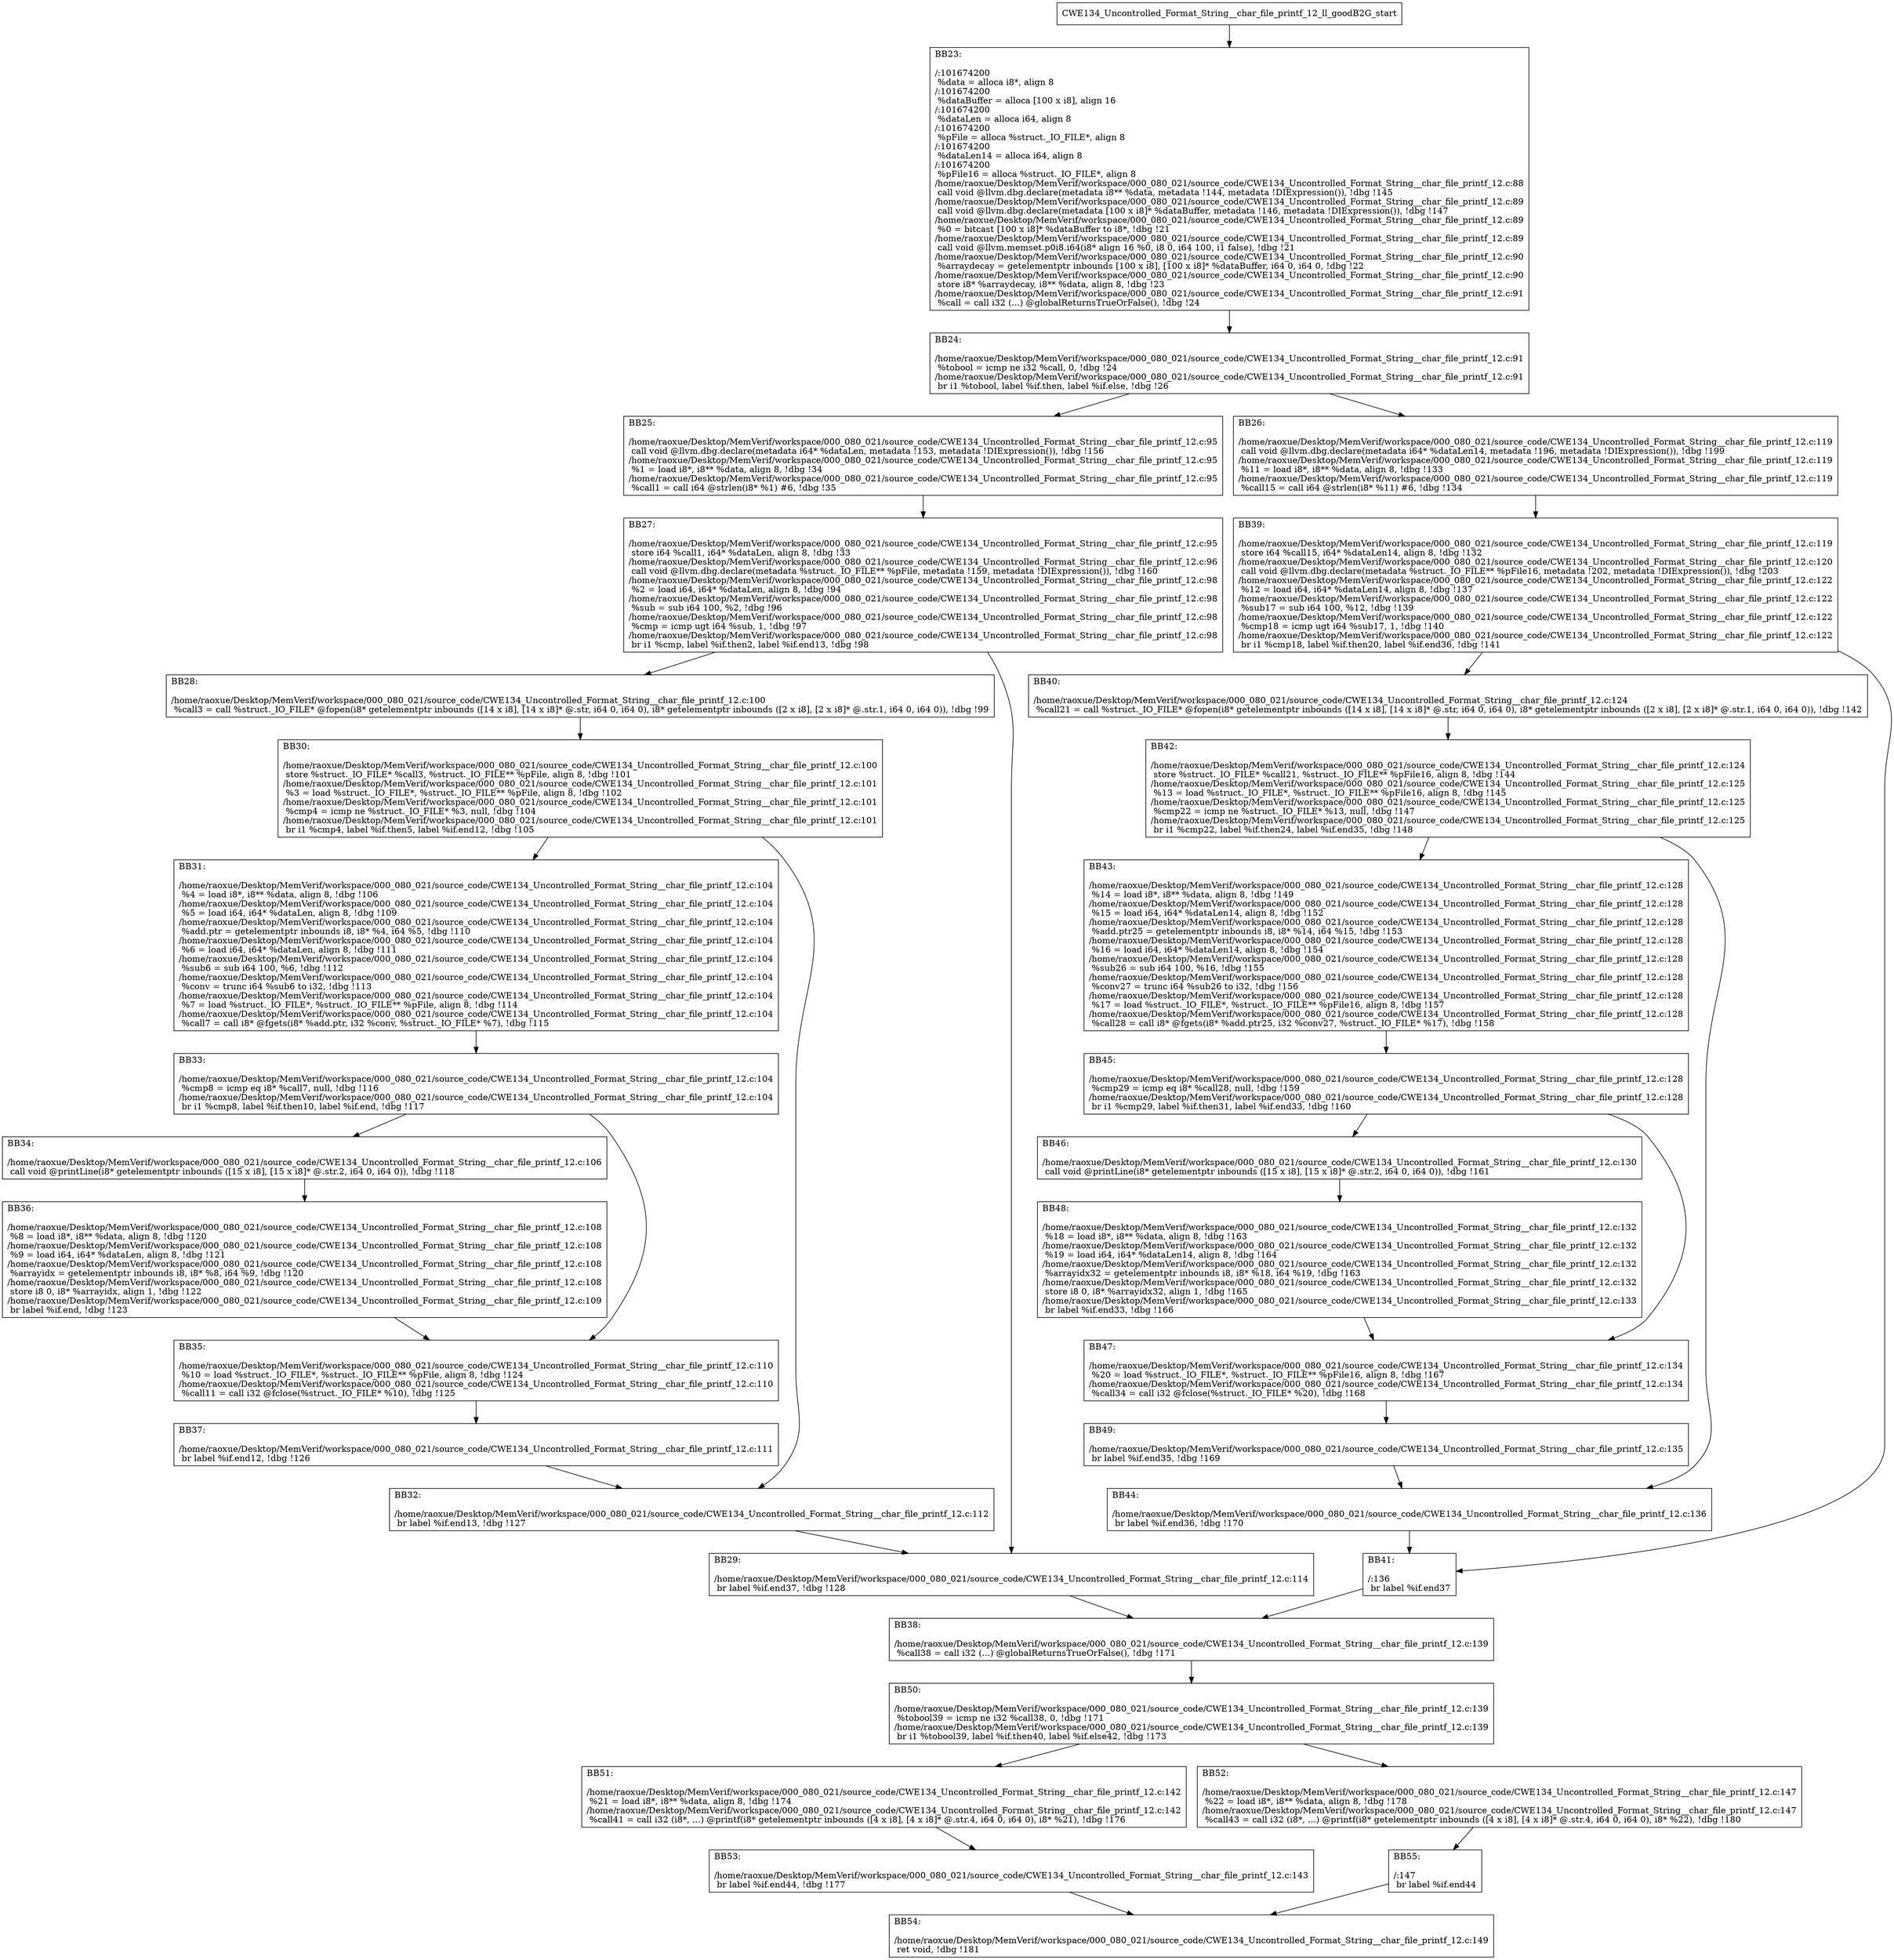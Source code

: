 digraph "CFG for'CWE134_Uncontrolled_Format_String__char_file_printf_12_ll_goodB2G' function" {
	BBCWE134_Uncontrolled_Format_String__char_file_printf_12_ll_goodB2G_start[shape=record,label="{CWE134_Uncontrolled_Format_String__char_file_printf_12_ll_goodB2G_start}"];
	BBCWE134_Uncontrolled_Format_String__char_file_printf_12_ll_goodB2G_start-> CWE134_Uncontrolled_Format_String__char_file_printf_12_ll_goodB2GBB23;
	CWE134_Uncontrolled_Format_String__char_file_printf_12_ll_goodB2GBB23 [shape=record, label="{BB23:\l\l/:101674200\l
  %data = alloca i8*, align 8\l
/:101674200\l
  %dataBuffer = alloca [100 x i8], align 16\l
/:101674200\l
  %dataLen = alloca i64, align 8\l
/:101674200\l
  %pFile = alloca %struct._IO_FILE*, align 8\l
/:101674200\l
  %dataLen14 = alloca i64, align 8\l
/:101674200\l
  %pFile16 = alloca %struct._IO_FILE*, align 8\l
/home/raoxue/Desktop/MemVerif/workspace/000_080_021/source_code/CWE134_Uncontrolled_Format_String__char_file_printf_12.c:88\l
  call void @llvm.dbg.declare(metadata i8** %data, metadata !144, metadata !DIExpression()), !dbg !145\l
/home/raoxue/Desktop/MemVerif/workspace/000_080_021/source_code/CWE134_Uncontrolled_Format_String__char_file_printf_12.c:89\l
  call void @llvm.dbg.declare(metadata [100 x i8]* %dataBuffer, metadata !146, metadata !DIExpression()), !dbg !147\l
/home/raoxue/Desktop/MemVerif/workspace/000_080_021/source_code/CWE134_Uncontrolled_Format_String__char_file_printf_12.c:89\l
  %0 = bitcast [100 x i8]* %dataBuffer to i8*, !dbg !21\l
/home/raoxue/Desktop/MemVerif/workspace/000_080_021/source_code/CWE134_Uncontrolled_Format_String__char_file_printf_12.c:89\l
  call void @llvm.memset.p0i8.i64(i8* align 16 %0, i8 0, i64 100, i1 false), !dbg !21\l
/home/raoxue/Desktop/MemVerif/workspace/000_080_021/source_code/CWE134_Uncontrolled_Format_String__char_file_printf_12.c:90\l
  %arraydecay = getelementptr inbounds [100 x i8], [100 x i8]* %dataBuffer, i64 0, i64 0, !dbg !22\l
/home/raoxue/Desktop/MemVerif/workspace/000_080_021/source_code/CWE134_Uncontrolled_Format_String__char_file_printf_12.c:90\l
  store i8* %arraydecay, i8** %data, align 8, !dbg !23\l
/home/raoxue/Desktop/MemVerif/workspace/000_080_021/source_code/CWE134_Uncontrolled_Format_String__char_file_printf_12.c:91\l
  %call = call i32 (...) @globalReturnsTrueOrFalse(), !dbg !24\l
}"];
	CWE134_Uncontrolled_Format_String__char_file_printf_12_ll_goodB2GBB23-> CWE134_Uncontrolled_Format_String__char_file_printf_12_ll_goodB2GBB24;
	CWE134_Uncontrolled_Format_String__char_file_printf_12_ll_goodB2GBB24 [shape=record, label="{BB24:\l\l/home/raoxue/Desktop/MemVerif/workspace/000_080_021/source_code/CWE134_Uncontrolled_Format_String__char_file_printf_12.c:91\l
  %tobool = icmp ne i32 %call, 0, !dbg !24\l
/home/raoxue/Desktop/MemVerif/workspace/000_080_021/source_code/CWE134_Uncontrolled_Format_String__char_file_printf_12.c:91\l
  br i1 %tobool, label %if.then, label %if.else, !dbg !26\l
}"];
	CWE134_Uncontrolled_Format_String__char_file_printf_12_ll_goodB2GBB24-> CWE134_Uncontrolled_Format_String__char_file_printf_12_ll_goodB2GBB25;
	CWE134_Uncontrolled_Format_String__char_file_printf_12_ll_goodB2GBB24-> CWE134_Uncontrolled_Format_String__char_file_printf_12_ll_goodB2GBB26;
	CWE134_Uncontrolled_Format_String__char_file_printf_12_ll_goodB2GBB25 [shape=record, label="{BB25:\l\l/home/raoxue/Desktop/MemVerif/workspace/000_080_021/source_code/CWE134_Uncontrolled_Format_String__char_file_printf_12.c:95\l
  call void @llvm.dbg.declare(metadata i64* %dataLen, metadata !153, metadata !DIExpression()), !dbg !156\l
/home/raoxue/Desktop/MemVerif/workspace/000_080_021/source_code/CWE134_Uncontrolled_Format_String__char_file_printf_12.c:95\l
  %1 = load i8*, i8** %data, align 8, !dbg !34\l
/home/raoxue/Desktop/MemVerif/workspace/000_080_021/source_code/CWE134_Uncontrolled_Format_String__char_file_printf_12.c:95\l
  %call1 = call i64 @strlen(i8* %1) #6, !dbg !35\l
}"];
	CWE134_Uncontrolled_Format_String__char_file_printf_12_ll_goodB2GBB25-> CWE134_Uncontrolled_Format_String__char_file_printf_12_ll_goodB2GBB27;
	CWE134_Uncontrolled_Format_String__char_file_printf_12_ll_goodB2GBB27 [shape=record, label="{BB27:\l\l/home/raoxue/Desktop/MemVerif/workspace/000_080_021/source_code/CWE134_Uncontrolled_Format_String__char_file_printf_12.c:95\l
  store i64 %call1, i64* %dataLen, align 8, !dbg !33\l
/home/raoxue/Desktop/MemVerif/workspace/000_080_021/source_code/CWE134_Uncontrolled_Format_String__char_file_printf_12.c:96\l
  call void @llvm.dbg.declare(metadata %struct._IO_FILE** %pFile, metadata !159, metadata !DIExpression()), !dbg !160\l
/home/raoxue/Desktop/MemVerif/workspace/000_080_021/source_code/CWE134_Uncontrolled_Format_String__char_file_printf_12.c:98\l
  %2 = load i64, i64* %dataLen, align 8, !dbg !94\l
/home/raoxue/Desktop/MemVerif/workspace/000_080_021/source_code/CWE134_Uncontrolled_Format_String__char_file_printf_12.c:98\l
  %sub = sub i64 100, %2, !dbg !96\l
/home/raoxue/Desktop/MemVerif/workspace/000_080_021/source_code/CWE134_Uncontrolled_Format_String__char_file_printf_12.c:98\l
  %cmp = icmp ugt i64 %sub, 1, !dbg !97\l
/home/raoxue/Desktop/MemVerif/workspace/000_080_021/source_code/CWE134_Uncontrolled_Format_String__char_file_printf_12.c:98\l
  br i1 %cmp, label %if.then2, label %if.end13, !dbg !98\l
}"];
	CWE134_Uncontrolled_Format_String__char_file_printf_12_ll_goodB2GBB27-> CWE134_Uncontrolled_Format_String__char_file_printf_12_ll_goodB2GBB28;
	CWE134_Uncontrolled_Format_String__char_file_printf_12_ll_goodB2GBB27-> CWE134_Uncontrolled_Format_String__char_file_printf_12_ll_goodB2GBB29;
	CWE134_Uncontrolled_Format_String__char_file_printf_12_ll_goodB2GBB28 [shape=record, label="{BB28:\l\l/home/raoxue/Desktop/MemVerif/workspace/000_080_021/source_code/CWE134_Uncontrolled_Format_String__char_file_printf_12.c:100\l
  %call3 = call %struct._IO_FILE* @fopen(i8* getelementptr inbounds ([14 x i8], [14 x i8]* @.str, i64 0, i64 0), i8* getelementptr inbounds ([2 x i8], [2 x i8]* @.str.1, i64 0, i64 0)), !dbg !99\l
}"];
	CWE134_Uncontrolled_Format_String__char_file_printf_12_ll_goodB2GBB28-> CWE134_Uncontrolled_Format_String__char_file_printf_12_ll_goodB2GBB30;
	CWE134_Uncontrolled_Format_String__char_file_printf_12_ll_goodB2GBB30 [shape=record, label="{BB30:\l\l/home/raoxue/Desktop/MemVerif/workspace/000_080_021/source_code/CWE134_Uncontrolled_Format_String__char_file_printf_12.c:100\l
  store %struct._IO_FILE* %call3, %struct._IO_FILE** %pFile, align 8, !dbg !101\l
/home/raoxue/Desktop/MemVerif/workspace/000_080_021/source_code/CWE134_Uncontrolled_Format_String__char_file_printf_12.c:101\l
  %3 = load %struct._IO_FILE*, %struct._IO_FILE** %pFile, align 8, !dbg !102\l
/home/raoxue/Desktop/MemVerif/workspace/000_080_021/source_code/CWE134_Uncontrolled_Format_String__char_file_printf_12.c:101\l
  %cmp4 = icmp ne %struct._IO_FILE* %3, null, !dbg !104\l
/home/raoxue/Desktop/MemVerif/workspace/000_080_021/source_code/CWE134_Uncontrolled_Format_String__char_file_printf_12.c:101\l
  br i1 %cmp4, label %if.then5, label %if.end12, !dbg !105\l
}"];
	CWE134_Uncontrolled_Format_String__char_file_printf_12_ll_goodB2GBB30-> CWE134_Uncontrolled_Format_String__char_file_printf_12_ll_goodB2GBB31;
	CWE134_Uncontrolled_Format_String__char_file_printf_12_ll_goodB2GBB30-> CWE134_Uncontrolled_Format_String__char_file_printf_12_ll_goodB2GBB32;
	CWE134_Uncontrolled_Format_String__char_file_printf_12_ll_goodB2GBB31 [shape=record, label="{BB31:\l\l/home/raoxue/Desktop/MemVerif/workspace/000_080_021/source_code/CWE134_Uncontrolled_Format_String__char_file_printf_12.c:104\l
  %4 = load i8*, i8** %data, align 8, !dbg !106\l
/home/raoxue/Desktop/MemVerif/workspace/000_080_021/source_code/CWE134_Uncontrolled_Format_String__char_file_printf_12.c:104\l
  %5 = load i64, i64* %dataLen, align 8, !dbg !109\l
/home/raoxue/Desktop/MemVerif/workspace/000_080_021/source_code/CWE134_Uncontrolled_Format_String__char_file_printf_12.c:104\l
  %add.ptr = getelementptr inbounds i8, i8* %4, i64 %5, !dbg !110\l
/home/raoxue/Desktop/MemVerif/workspace/000_080_021/source_code/CWE134_Uncontrolled_Format_String__char_file_printf_12.c:104\l
  %6 = load i64, i64* %dataLen, align 8, !dbg !111\l
/home/raoxue/Desktop/MemVerif/workspace/000_080_021/source_code/CWE134_Uncontrolled_Format_String__char_file_printf_12.c:104\l
  %sub6 = sub i64 100, %6, !dbg !112\l
/home/raoxue/Desktop/MemVerif/workspace/000_080_021/source_code/CWE134_Uncontrolled_Format_String__char_file_printf_12.c:104\l
  %conv = trunc i64 %sub6 to i32, !dbg !113\l
/home/raoxue/Desktop/MemVerif/workspace/000_080_021/source_code/CWE134_Uncontrolled_Format_String__char_file_printf_12.c:104\l
  %7 = load %struct._IO_FILE*, %struct._IO_FILE** %pFile, align 8, !dbg !114\l
/home/raoxue/Desktop/MemVerif/workspace/000_080_021/source_code/CWE134_Uncontrolled_Format_String__char_file_printf_12.c:104\l
  %call7 = call i8* @fgets(i8* %add.ptr, i32 %conv, %struct._IO_FILE* %7), !dbg !115\l
}"];
	CWE134_Uncontrolled_Format_String__char_file_printf_12_ll_goodB2GBB31-> CWE134_Uncontrolled_Format_String__char_file_printf_12_ll_goodB2GBB33;
	CWE134_Uncontrolled_Format_String__char_file_printf_12_ll_goodB2GBB33 [shape=record, label="{BB33:\l\l/home/raoxue/Desktop/MemVerif/workspace/000_080_021/source_code/CWE134_Uncontrolled_Format_String__char_file_printf_12.c:104\l
  %cmp8 = icmp eq i8* %call7, null, !dbg !116\l
/home/raoxue/Desktop/MemVerif/workspace/000_080_021/source_code/CWE134_Uncontrolled_Format_String__char_file_printf_12.c:104\l
  br i1 %cmp8, label %if.then10, label %if.end, !dbg !117\l
}"];
	CWE134_Uncontrolled_Format_String__char_file_printf_12_ll_goodB2GBB33-> CWE134_Uncontrolled_Format_String__char_file_printf_12_ll_goodB2GBB34;
	CWE134_Uncontrolled_Format_String__char_file_printf_12_ll_goodB2GBB33-> CWE134_Uncontrolled_Format_String__char_file_printf_12_ll_goodB2GBB35;
	CWE134_Uncontrolled_Format_String__char_file_printf_12_ll_goodB2GBB34 [shape=record, label="{BB34:\l\l/home/raoxue/Desktop/MemVerif/workspace/000_080_021/source_code/CWE134_Uncontrolled_Format_String__char_file_printf_12.c:106\l
  call void @printLine(i8* getelementptr inbounds ([15 x i8], [15 x i8]* @.str.2, i64 0, i64 0)), !dbg !118\l
}"];
	CWE134_Uncontrolled_Format_String__char_file_printf_12_ll_goodB2GBB34-> CWE134_Uncontrolled_Format_String__char_file_printf_12_ll_goodB2GBB36;
	CWE134_Uncontrolled_Format_String__char_file_printf_12_ll_goodB2GBB36 [shape=record, label="{BB36:\l\l/home/raoxue/Desktop/MemVerif/workspace/000_080_021/source_code/CWE134_Uncontrolled_Format_String__char_file_printf_12.c:108\l
  %8 = load i8*, i8** %data, align 8, !dbg !120\l
/home/raoxue/Desktop/MemVerif/workspace/000_080_021/source_code/CWE134_Uncontrolled_Format_String__char_file_printf_12.c:108\l
  %9 = load i64, i64* %dataLen, align 8, !dbg !121\l
/home/raoxue/Desktop/MemVerif/workspace/000_080_021/source_code/CWE134_Uncontrolled_Format_String__char_file_printf_12.c:108\l
  %arrayidx = getelementptr inbounds i8, i8* %8, i64 %9, !dbg !120\l
/home/raoxue/Desktop/MemVerif/workspace/000_080_021/source_code/CWE134_Uncontrolled_Format_String__char_file_printf_12.c:108\l
  store i8 0, i8* %arrayidx, align 1, !dbg !122\l
/home/raoxue/Desktop/MemVerif/workspace/000_080_021/source_code/CWE134_Uncontrolled_Format_String__char_file_printf_12.c:109\l
  br label %if.end, !dbg !123\l
}"];
	CWE134_Uncontrolled_Format_String__char_file_printf_12_ll_goodB2GBB36-> CWE134_Uncontrolled_Format_String__char_file_printf_12_ll_goodB2GBB35;
	CWE134_Uncontrolled_Format_String__char_file_printf_12_ll_goodB2GBB35 [shape=record, label="{BB35:\l\l/home/raoxue/Desktop/MemVerif/workspace/000_080_021/source_code/CWE134_Uncontrolled_Format_String__char_file_printf_12.c:110\l
  %10 = load %struct._IO_FILE*, %struct._IO_FILE** %pFile, align 8, !dbg !124\l
/home/raoxue/Desktop/MemVerif/workspace/000_080_021/source_code/CWE134_Uncontrolled_Format_String__char_file_printf_12.c:110\l
  %call11 = call i32 @fclose(%struct._IO_FILE* %10), !dbg !125\l
}"];
	CWE134_Uncontrolled_Format_String__char_file_printf_12_ll_goodB2GBB35-> CWE134_Uncontrolled_Format_String__char_file_printf_12_ll_goodB2GBB37;
	CWE134_Uncontrolled_Format_String__char_file_printf_12_ll_goodB2GBB37 [shape=record, label="{BB37:\l\l/home/raoxue/Desktop/MemVerif/workspace/000_080_021/source_code/CWE134_Uncontrolled_Format_String__char_file_printf_12.c:111\l
  br label %if.end12, !dbg !126\l
}"];
	CWE134_Uncontrolled_Format_String__char_file_printf_12_ll_goodB2GBB37-> CWE134_Uncontrolled_Format_String__char_file_printf_12_ll_goodB2GBB32;
	CWE134_Uncontrolled_Format_String__char_file_printf_12_ll_goodB2GBB32 [shape=record, label="{BB32:\l\l/home/raoxue/Desktop/MemVerif/workspace/000_080_021/source_code/CWE134_Uncontrolled_Format_String__char_file_printf_12.c:112\l
  br label %if.end13, !dbg !127\l
}"];
	CWE134_Uncontrolled_Format_String__char_file_printf_12_ll_goodB2GBB32-> CWE134_Uncontrolled_Format_String__char_file_printf_12_ll_goodB2GBB29;
	CWE134_Uncontrolled_Format_String__char_file_printf_12_ll_goodB2GBB29 [shape=record, label="{BB29:\l\l/home/raoxue/Desktop/MemVerif/workspace/000_080_021/source_code/CWE134_Uncontrolled_Format_String__char_file_printf_12.c:114\l
  br label %if.end37, !dbg !128\l
}"];
	CWE134_Uncontrolled_Format_String__char_file_printf_12_ll_goodB2GBB29-> CWE134_Uncontrolled_Format_String__char_file_printf_12_ll_goodB2GBB38;
	CWE134_Uncontrolled_Format_String__char_file_printf_12_ll_goodB2GBB26 [shape=record, label="{BB26:\l\l/home/raoxue/Desktop/MemVerif/workspace/000_080_021/source_code/CWE134_Uncontrolled_Format_String__char_file_printf_12.c:119\l
  call void @llvm.dbg.declare(metadata i64* %dataLen14, metadata !196, metadata !DIExpression()), !dbg !199\l
/home/raoxue/Desktop/MemVerif/workspace/000_080_021/source_code/CWE134_Uncontrolled_Format_String__char_file_printf_12.c:119\l
  %11 = load i8*, i8** %data, align 8, !dbg !133\l
/home/raoxue/Desktop/MemVerif/workspace/000_080_021/source_code/CWE134_Uncontrolled_Format_String__char_file_printf_12.c:119\l
  %call15 = call i64 @strlen(i8* %11) #6, !dbg !134\l
}"];
	CWE134_Uncontrolled_Format_String__char_file_printf_12_ll_goodB2GBB26-> CWE134_Uncontrolled_Format_String__char_file_printf_12_ll_goodB2GBB39;
	CWE134_Uncontrolled_Format_String__char_file_printf_12_ll_goodB2GBB39 [shape=record, label="{BB39:\l\l/home/raoxue/Desktop/MemVerif/workspace/000_080_021/source_code/CWE134_Uncontrolled_Format_String__char_file_printf_12.c:119\l
  store i64 %call15, i64* %dataLen14, align 8, !dbg !132\l
/home/raoxue/Desktop/MemVerif/workspace/000_080_021/source_code/CWE134_Uncontrolled_Format_String__char_file_printf_12.c:120\l
  call void @llvm.dbg.declare(metadata %struct._IO_FILE** %pFile16, metadata !202, metadata !DIExpression()), !dbg !203\l
/home/raoxue/Desktop/MemVerif/workspace/000_080_021/source_code/CWE134_Uncontrolled_Format_String__char_file_printf_12.c:122\l
  %12 = load i64, i64* %dataLen14, align 8, !dbg !137\l
/home/raoxue/Desktop/MemVerif/workspace/000_080_021/source_code/CWE134_Uncontrolled_Format_String__char_file_printf_12.c:122\l
  %sub17 = sub i64 100, %12, !dbg !139\l
/home/raoxue/Desktop/MemVerif/workspace/000_080_021/source_code/CWE134_Uncontrolled_Format_String__char_file_printf_12.c:122\l
  %cmp18 = icmp ugt i64 %sub17, 1, !dbg !140\l
/home/raoxue/Desktop/MemVerif/workspace/000_080_021/source_code/CWE134_Uncontrolled_Format_String__char_file_printf_12.c:122\l
  br i1 %cmp18, label %if.then20, label %if.end36, !dbg !141\l
}"];
	CWE134_Uncontrolled_Format_String__char_file_printf_12_ll_goodB2GBB39-> CWE134_Uncontrolled_Format_String__char_file_printf_12_ll_goodB2GBB40;
	CWE134_Uncontrolled_Format_String__char_file_printf_12_ll_goodB2GBB39-> CWE134_Uncontrolled_Format_String__char_file_printf_12_ll_goodB2GBB41;
	CWE134_Uncontrolled_Format_String__char_file_printf_12_ll_goodB2GBB40 [shape=record, label="{BB40:\l\l/home/raoxue/Desktop/MemVerif/workspace/000_080_021/source_code/CWE134_Uncontrolled_Format_String__char_file_printf_12.c:124\l
  %call21 = call %struct._IO_FILE* @fopen(i8* getelementptr inbounds ([14 x i8], [14 x i8]* @.str, i64 0, i64 0), i8* getelementptr inbounds ([2 x i8], [2 x i8]* @.str.1, i64 0, i64 0)), !dbg !142\l
}"];
	CWE134_Uncontrolled_Format_String__char_file_printf_12_ll_goodB2GBB40-> CWE134_Uncontrolled_Format_String__char_file_printf_12_ll_goodB2GBB42;
	CWE134_Uncontrolled_Format_String__char_file_printf_12_ll_goodB2GBB42 [shape=record, label="{BB42:\l\l/home/raoxue/Desktop/MemVerif/workspace/000_080_021/source_code/CWE134_Uncontrolled_Format_String__char_file_printf_12.c:124\l
  store %struct._IO_FILE* %call21, %struct._IO_FILE** %pFile16, align 8, !dbg !144\l
/home/raoxue/Desktop/MemVerif/workspace/000_080_021/source_code/CWE134_Uncontrolled_Format_String__char_file_printf_12.c:125\l
  %13 = load %struct._IO_FILE*, %struct._IO_FILE** %pFile16, align 8, !dbg !145\l
/home/raoxue/Desktop/MemVerif/workspace/000_080_021/source_code/CWE134_Uncontrolled_Format_String__char_file_printf_12.c:125\l
  %cmp22 = icmp ne %struct._IO_FILE* %13, null, !dbg !147\l
/home/raoxue/Desktop/MemVerif/workspace/000_080_021/source_code/CWE134_Uncontrolled_Format_String__char_file_printf_12.c:125\l
  br i1 %cmp22, label %if.then24, label %if.end35, !dbg !148\l
}"];
	CWE134_Uncontrolled_Format_String__char_file_printf_12_ll_goodB2GBB42-> CWE134_Uncontrolled_Format_String__char_file_printf_12_ll_goodB2GBB43;
	CWE134_Uncontrolled_Format_String__char_file_printf_12_ll_goodB2GBB42-> CWE134_Uncontrolled_Format_String__char_file_printf_12_ll_goodB2GBB44;
	CWE134_Uncontrolled_Format_String__char_file_printf_12_ll_goodB2GBB43 [shape=record, label="{BB43:\l\l/home/raoxue/Desktop/MemVerif/workspace/000_080_021/source_code/CWE134_Uncontrolled_Format_String__char_file_printf_12.c:128\l
  %14 = load i8*, i8** %data, align 8, !dbg !149\l
/home/raoxue/Desktop/MemVerif/workspace/000_080_021/source_code/CWE134_Uncontrolled_Format_String__char_file_printf_12.c:128\l
  %15 = load i64, i64* %dataLen14, align 8, !dbg !152\l
/home/raoxue/Desktop/MemVerif/workspace/000_080_021/source_code/CWE134_Uncontrolled_Format_String__char_file_printf_12.c:128\l
  %add.ptr25 = getelementptr inbounds i8, i8* %14, i64 %15, !dbg !153\l
/home/raoxue/Desktop/MemVerif/workspace/000_080_021/source_code/CWE134_Uncontrolled_Format_String__char_file_printf_12.c:128\l
  %16 = load i64, i64* %dataLen14, align 8, !dbg !154\l
/home/raoxue/Desktop/MemVerif/workspace/000_080_021/source_code/CWE134_Uncontrolled_Format_String__char_file_printf_12.c:128\l
  %sub26 = sub i64 100, %16, !dbg !155\l
/home/raoxue/Desktop/MemVerif/workspace/000_080_021/source_code/CWE134_Uncontrolled_Format_String__char_file_printf_12.c:128\l
  %conv27 = trunc i64 %sub26 to i32, !dbg !156\l
/home/raoxue/Desktop/MemVerif/workspace/000_080_021/source_code/CWE134_Uncontrolled_Format_String__char_file_printf_12.c:128\l
  %17 = load %struct._IO_FILE*, %struct._IO_FILE** %pFile16, align 8, !dbg !157\l
/home/raoxue/Desktop/MemVerif/workspace/000_080_021/source_code/CWE134_Uncontrolled_Format_String__char_file_printf_12.c:128\l
  %call28 = call i8* @fgets(i8* %add.ptr25, i32 %conv27, %struct._IO_FILE* %17), !dbg !158\l
}"];
	CWE134_Uncontrolled_Format_String__char_file_printf_12_ll_goodB2GBB43-> CWE134_Uncontrolled_Format_String__char_file_printf_12_ll_goodB2GBB45;
	CWE134_Uncontrolled_Format_String__char_file_printf_12_ll_goodB2GBB45 [shape=record, label="{BB45:\l\l/home/raoxue/Desktop/MemVerif/workspace/000_080_021/source_code/CWE134_Uncontrolled_Format_String__char_file_printf_12.c:128\l
  %cmp29 = icmp eq i8* %call28, null, !dbg !159\l
/home/raoxue/Desktop/MemVerif/workspace/000_080_021/source_code/CWE134_Uncontrolled_Format_String__char_file_printf_12.c:128\l
  br i1 %cmp29, label %if.then31, label %if.end33, !dbg !160\l
}"];
	CWE134_Uncontrolled_Format_String__char_file_printf_12_ll_goodB2GBB45-> CWE134_Uncontrolled_Format_String__char_file_printf_12_ll_goodB2GBB46;
	CWE134_Uncontrolled_Format_String__char_file_printf_12_ll_goodB2GBB45-> CWE134_Uncontrolled_Format_String__char_file_printf_12_ll_goodB2GBB47;
	CWE134_Uncontrolled_Format_String__char_file_printf_12_ll_goodB2GBB46 [shape=record, label="{BB46:\l\l/home/raoxue/Desktop/MemVerif/workspace/000_080_021/source_code/CWE134_Uncontrolled_Format_String__char_file_printf_12.c:130\l
  call void @printLine(i8* getelementptr inbounds ([15 x i8], [15 x i8]* @.str.2, i64 0, i64 0)), !dbg !161\l
}"];
	CWE134_Uncontrolled_Format_String__char_file_printf_12_ll_goodB2GBB46-> CWE134_Uncontrolled_Format_String__char_file_printf_12_ll_goodB2GBB48;
	CWE134_Uncontrolled_Format_String__char_file_printf_12_ll_goodB2GBB48 [shape=record, label="{BB48:\l\l/home/raoxue/Desktop/MemVerif/workspace/000_080_021/source_code/CWE134_Uncontrolled_Format_String__char_file_printf_12.c:132\l
  %18 = load i8*, i8** %data, align 8, !dbg !163\l
/home/raoxue/Desktop/MemVerif/workspace/000_080_021/source_code/CWE134_Uncontrolled_Format_String__char_file_printf_12.c:132\l
  %19 = load i64, i64* %dataLen14, align 8, !dbg !164\l
/home/raoxue/Desktop/MemVerif/workspace/000_080_021/source_code/CWE134_Uncontrolled_Format_String__char_file_printf_12.c:132\l
  %arrayidx32 = getelementptr inbounds i8, i8* %18, i64 %19, !dbg !163\l
/home/raoxue/Desktop/MemVerif/workspace/000_080_021/source_code/CWE134_Uncontrolled_Format_String__char_file_printf_12.c:132\l
  store i8 0, i8* %arrayidx32, align 1, !dbg !165\l
/home/raoxue/Desktop/MemVerif/workspace/000_080_021/source_code/CWE134_Uncontrolled_Format_String__char_file_printf_12.c:133\l
  br label %if.end33, !dbg !166\l
}"];
	CWE134_Uncontrolled_Format_String__char_file_printf_12_ll_goodB2GBB48-> CWE134_Uncontrolled_Format_String__char_file_printf_12_ll_goodB2GBB47;
	CWE134_Uncontrolled_Format_String__char_file_printf_12_ll_goodB2GBB47 [shape=record, label="{BB47:\l\l/home/raoxue/Desktop/MemVerif/workspace/000_080_021/source_code/CWE134_Uncontrolled_Format_String__char_file_printf_12.c:134\l
  %20 = load %struct._IO_FILE*, %struct._IO_FILE** %pFile16, align 8, !dbg !167\l
/home/raoxue/Desktop/MemVerif/workspace/000_080_021/source_code/CWE134_Uncontrolled_Format_String__char_file_printf_12.c:134\l
  %call34 = call i32 @fclose(%struct._IO_FILE* %20), !dbg !168\l
}"];
	CWE134_Uncontrolled_Format_String__char_file_printf_12_ll_goodB2GBB47-> CWE134_Uncontrolled_Format_String__char_file_printf_12_ll_goodB2GBB49;
	CWE134_Uncontrolled_Format_String__char_file_printf_12_ll_goodB2GBB49 [shape=record, label="{BB49:\l\l/home/raoxue/Desktop/MemVerif/workspace/000_080_021/source_code/CWE134_Uncontrolled_Format_String__char_file_printf_12.c:135\l
  br label %if.end35, !dbg !169\l
}"];
	CWE134_Uncontrolled_Format_String__char_file_printf_12_ll_goodB2GBB49-> CWE134_Uncontrolled_Format_String__char_file_printf_12_ll_goodB2GBB44;
	CWE134_Uncontrolled_Format_String__char_file_printf_12_ll_goodB2GBB44 [shape=record, label="{BB44:\l\l/home/raoxue/Desktop/MemVerif/workspace/000_080_021/source_code/CWE134_Uncontrolled_Format_String__char_file_printf_12.c:136\l
  br label %if.end36, !dbg !170\l
}"];
	CWE134_Uncontrolled_Format_String__char_file_printf_12_ll_goodB2GBB44-> CWE134_Uncontrolled_Format_String__char_file_printf_12_ll_goodB2GBB41;
	CWE134_Uncontrolled_Format_String__char_file_printf_12_ll_goodB2GBB41 [shape=record, label="{BB41:\l\l/:136\l
  br label %if.end37\l
}"];
	CWE134_Uncontrolled_Format_String__char_file_printf_12_ll_goodB2GBB41-> CWE134_Uncontrolled_Format_String__char_file_printf_12_ll_goodB2GBB38;
	CWE134_Uncontrolled_Format_String__char_file_printf_12_ll_goodB2GBB38 [shape=record, label="{BB38:\l\l/home/raoxue/Desktop/MemVerif/workspace/000_080_021/source_code/CWE134_Uncontrolled_Format_String__char_file_printf_12.c:139\l
  %call38 = call i32 (...) @globalReturnsTrueOrFalse(), !dbg !171\l
}"];
	CWE134_Uncontrolled_Format_String__char_file_printf_12_ll_goodB2GBB38-> CWE134_Uncontrolled_Format_String__char_file_printf_12_ll_goodB2GBB50;
	CWE134_Uncontrolled_Format_String__char_file_printf_12_ll_goodB2GBB50 [shape=record, label="{BB50:\l\l/home/raoxue/Desktop/MemVerif/workspace/000_080_021/source_code/CWE134_Uncontrolled_Format_String__char_file_printf_12.c:139\l
  %tobool39 = icmp ne i32 %call38, 0, !dbg !171\l
/home/raoxue/Desktop/MemVerif/workspace/000_080_021/source_code/CWE134_Uncontrolled_Format_String__char_file_printf_12.c:139\l
  br i1 %tobool39, label %if.then40, label %if.else42, !dbg !173\l
}"];
	CWE134_Uncontrolled_Format_String__char_file_printf_12_ll_goodB2GBB50-> CWE134_Uncontrolled_Format_String__char_file_printf_12_ll_goodB2GBB51;
	CWE134_Uncontrolled_Format_String__char_file_printf_12_ll_goodB2GBB50-> CWE134_Uncontrolled_Format_String__char_file_printf_12_ll_goodB2GBB52;
	CWE134_Uncontrolled_Format_String__char_file_printf_12_ll_goodB2GBB51 [shape=record, label="{BB51:\l\l/home/raoxue/Desktop/MemVerif/workspace/000_080_021/source_code/CWE134_Uncontrolled_Format_String__char_file_printf_12.c:142\l
  %21 = load i8*, i8** %data, align 8, !dbg !174\l
/home/raoxue/Desktop/MemVerif/workspace/000_080_021/source_code/CWE134_Uncontrolled_Format_String__char_file_printf_12.c:142\l
  %call41 = call i32 (i8*, ...) @printf(i8* getelementptr inbounds ([4 x i8], [4 x i8]* @.str.4, i64 0, i64 0), i8* %21), !dbg !176\l
}"];
	CWE134_Uncontrolled_Format_String__char_file_printf_12_ll_goodB2GBB51-> CWE134_Uncontrolled_Format_String__char_file_printf_12_ll_goodB2GBB53;
	CWE134_Uncontrolled_Format_String__char_file_printf_12_ll_goodB2GBB53 [shape=record, label="{BB53:\l\l/home/raoxue/Desktop/MemVerif/workspace/000_080_021/source_code/CWE134_Uncontrolled_Format_String__char_file_printf_12.c:143\l
  br label %if.end44, !dbg !177\l
}"];
	CWE134_Uncontrolled_Format_String__char_file_printf_12_ll_goodB2GBB53-> CWE134_Uncontrolled_Format_String__char_file_printf_12_ll_goodB2GBB54;
	CWE134_Uncontrolled_Format_String__char_file_printf_12_ll_goodB2GBB52 [shape=record, label="{BB52:\l\l/home/raoxue/Desktop/MemVerif/workspace/000_080_021/source_code/CWE134_Uncontrolled_Format_String__char_file_printf_12.c:147\l
  %22 = load i8*, i8** %data, align 8, !dbg !178\l
/home/raoxue/Desktop/MemVerif/workspace/000_080_021/source_code/CWE134_Uncontrolled_Format_String__char_file_printf_12.c:147\l
  %call43 = call i32 (i8*, ...) @printf(i8* getelementptr inbounds ([4 x i8], [4 x i8]* @.str.4, i64 0, i64 0), i8* %22), !dbg !180\l
}"];
	CWE134_Uncontrolled_Format_String__char_file_printf_12_ll_goodB2GBB52-> CWE134_Uncontrolled_Format_String__char_file_printf_12_ll_goodB2GBB55;
	CWE134_Uncontrolled_Format_String__char_file_printf_12_ll_goodB2GBB55 [shape=record, label="{BB55:\l\l/:147\l
  br label %if.end44\l
}"];
	CWE134_Uncontrolled_Format_String__char_file_printf_12_ll_goodB2GBB55-> CWE134_Uncontrolled_Format_String__char_file_printf_12_ll_goodB2GBB54;
	CWE134_Uncontrolled_Format_String__char_file_printf_12_ll_goodB2GBB54 [shape=record, label="{BB54:\l\l/home/raoxue/Desktop/MemVerif/workspace/000_080_021/source_code/CWE134_Uncontrolled_Format_String__char_file_printf_12.c:149\l
  ret void, !dbg !181\l
}"];
}
